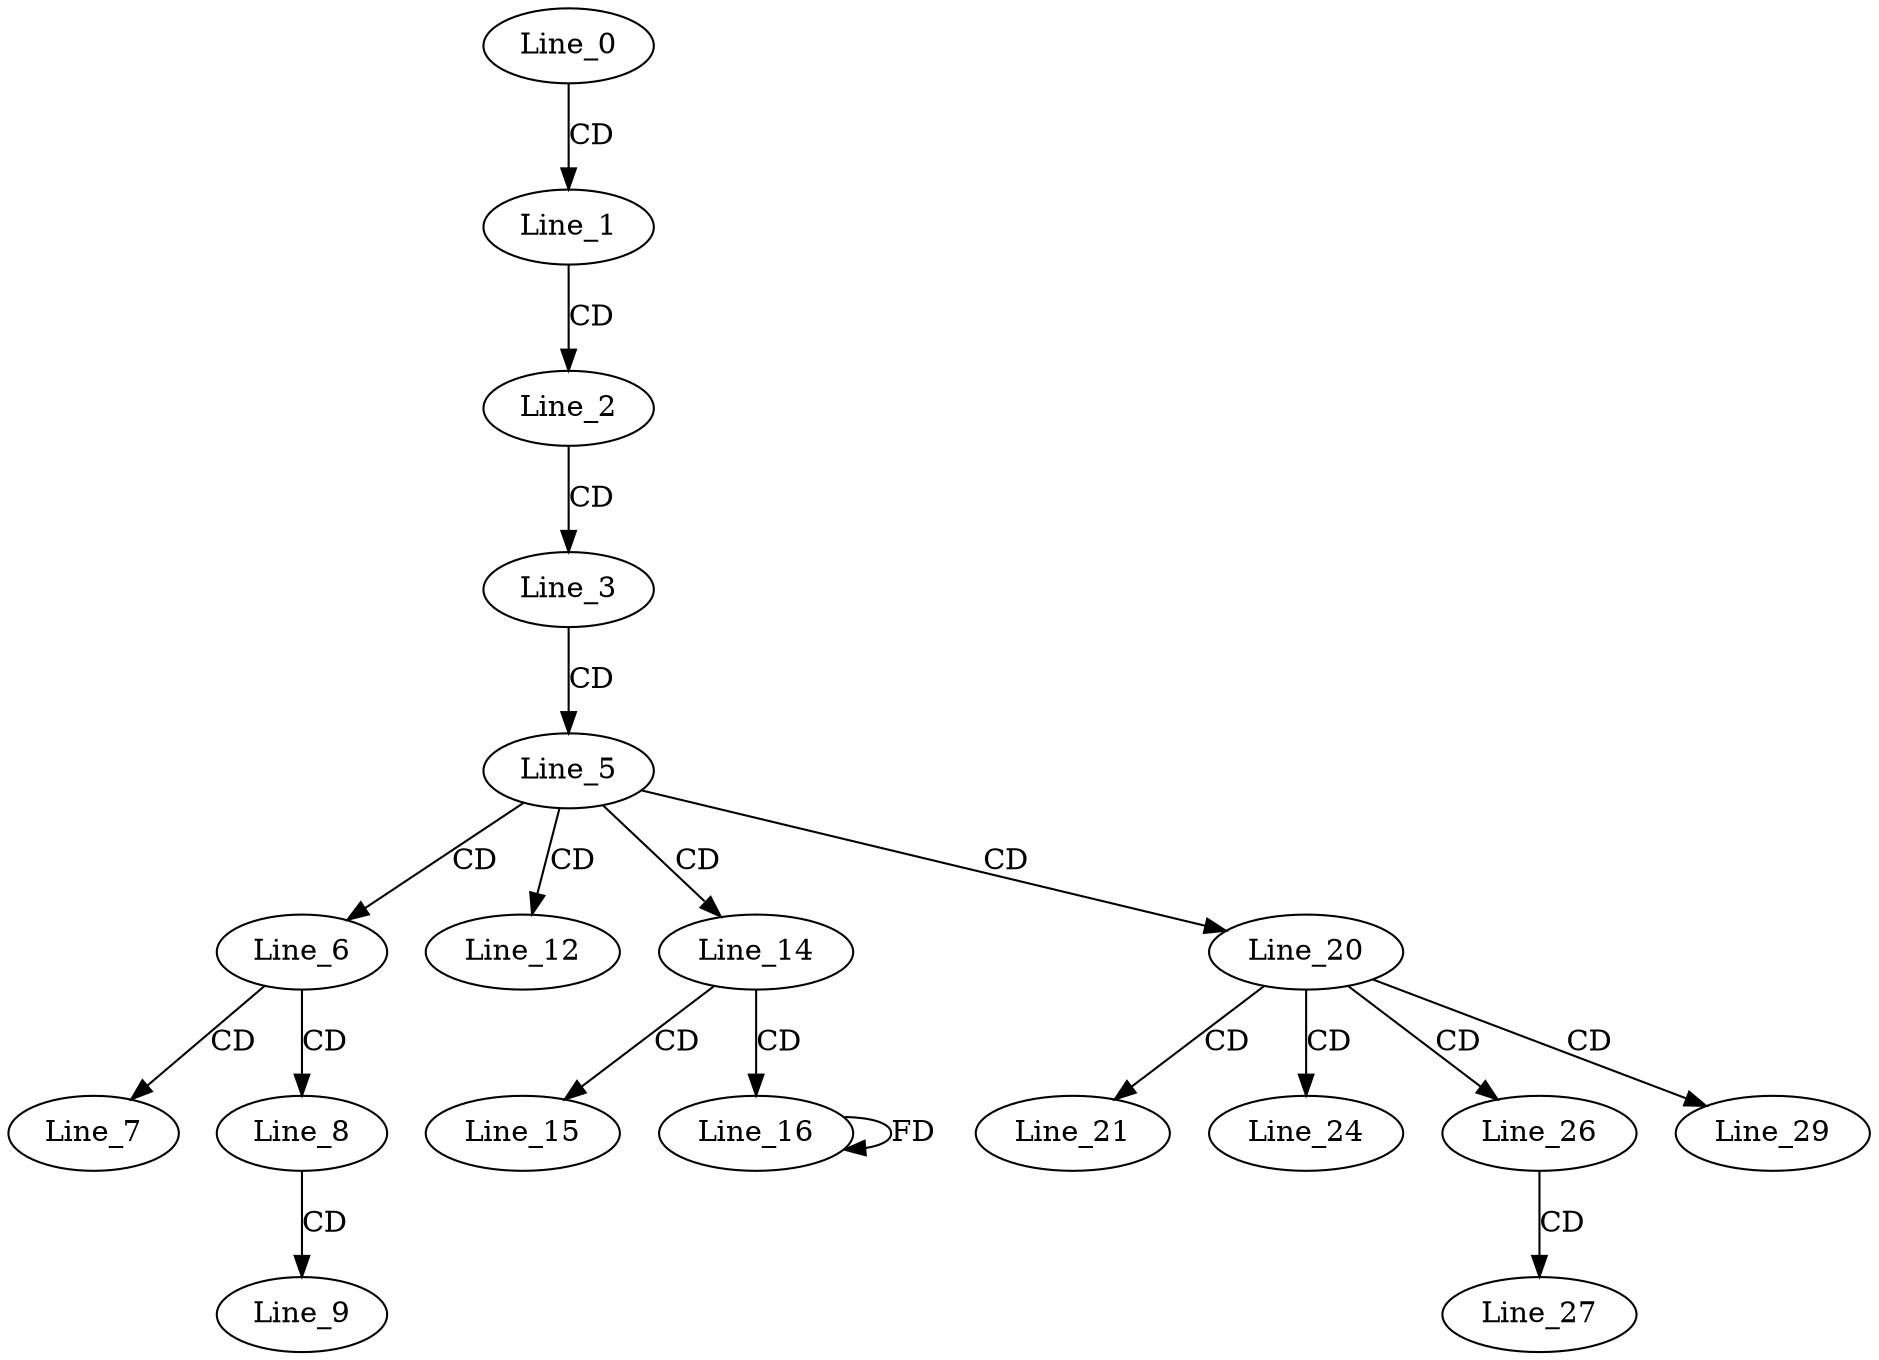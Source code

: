 digraph G {
  Line_0;
  Line_1;
  Line_2;
  Line_3;
  Line_5;
  Line_6;
  Line_7;
  Line_8;
  Line_9;
  Line_12;
  Line_14;
  Line_15;
  Line_16;
  Line_20;
  Line_21;
  Line_24;
  Line_26;
  Line_27;
  Line_29;
  Line_0 -> Line_1 [ label="CD" ];
  Line_1 -> Line_2 [ label="CD" ];
  Line_2 -> Line_3 [ label="CD" ];
  Line_3 -> Line_5 [ label="CD" ];
  Line_5 -> Line_6 [ label="CD" ];
  Line_6 -> Line_7 [ label="CD" ];
  Line_6 -> Line_8 [ label="CD" ];
  Line_8 -> Line_9 [ label="CD" ];
  Line_5 -> Line_12 [ label="CD" ];
  Line_5 -> Line_14 [ label="CD" ];
  Line_14 -> Line_15 [ label="CD" ];
  Line_14 -> Line_16 [ label="CD" ];
  Line_16 -> Line_16 [ label="FD" ];
  Line_5 -> Line_20 [ label="CD" ];
  Line_20 -> Line_21 [ label="CD" ];
  Line_20 -> Line_24 [ label="CD" ];
  Line_20 -> Line_26 [ label="CD" ];
  Line_26 -> Line_27 [ label="CD" ];
  Line_20 -> Line_29 [ label="CD" ];
}
